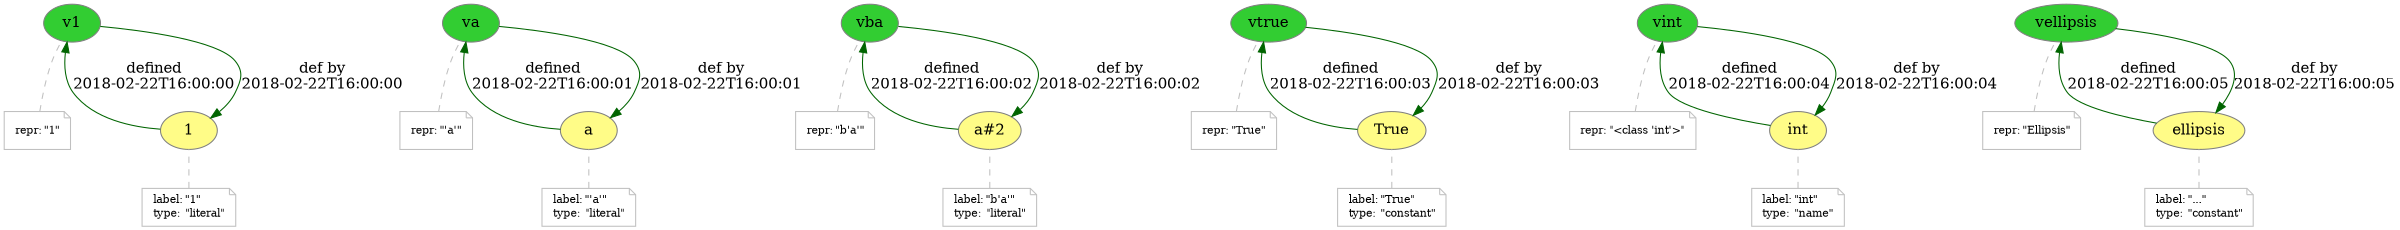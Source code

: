 digraph "PROV" { size="16,12"; rankdir="BT";
"http://example.org/1" [fillcolor="#FFFC87",color="#808080",style="filled",label="1",URL="http://example.org/1"]
"-attrs0" [color="gray",shape="note",fontsize="10",fontcolor="black",label=<<TABLE cellpadding="0" border="0">
	<TR>
	    <TD align="left">label:</TD>
	    <TD align="left">&quot;1&quot;</TD>
	</TR>
	<TR>
	    <TD align="left">type:</TD>
	    <TD align="left">&quot;literal&quot;</TD>
	</TR>
</TABLE>>]
"-attrs0" -> "http://example.org/1" [color="gray",style="dashed",arrowhead="none"]
"http://example.org/v1" [fillcolor="#32CD32",color="#808080",style="filled",label="v1",URL="http://example.org/v1"]
"-attrs1" [color="gray",shape="note",fontsize="10",fontcolor="black",label=<<TABLE cellpadding="0" border="0">
	<TR>
	    <TD align="left">repr:</TD>
	    <TD align="left">&quot;1&quot;</TD>
	</TR>
</TABLE>>]
"-attrs1" -> "http://example.org/v1" [color="gray",style="dashed",arrowhead="none"]
"http://example.org/1" -> "http://example.org/v1" [labelfontsize="8",labeldistance="1.5",color="darkgreen",labelangle="60.0",rotation="20",label="defined
2018-02-22T16:00:00"]
"http://example.org/v1" -> "http://example.org/1" [labelfontsize="8",labeldistance="1.5",color="darkgreen",labelangle="60.0",rotation="20",label="def by
2018-02-22T16:00:00"]
"http://example.org/a" [fillcolor="#FFFC87",color="#808080",style="filled",label="a",URL="http://example.org/a"]
"-attrs2" [color="gray",shape="note",fontsize="10",fontcolor="black",label=<<TABLE cellpadding="0" border="0">
	<TR>
	    <TD align="left">label:</TD>
	    <TD align="left">&quot;&#x27;a&#x27;&quot;</TD>
	</TR>
	<TR>
	    <TD align="left">type:</TD>
	    <TD align="left">&quot;literal&quot;</TD>
	</TR>
</TABLE>>]
"-attrs2" -> "http://example.org/a" [color="gray",style="dashed",arrowhead="none"]
"http://example.org/va" [fillcolor="#32CD32",color="#808080",style="filled",label="va",URL="http://example.org/va"]
"-attrs3" [color="gray",shape="note",fontsize="10",fontcolor="black",label=<<TABLE cellpadding="0" border="0">
	<TR>
	    <TD align="left">repr:</TD>
	    <TD align="left">&quot;&#x27;a&#x27;&quot;</TD>
	</TR>
</TABLE>>]
"-attrs3" -> "http://example.org/va" [color="gray",style="dashed",arrowhead="none"]
"http://example.org/a" -> "http://example.org/va" [labelfontsize="8",labeldistance="1.5",color="darkgreen",labelangle="60.0",rotation="20",label="defined
2018-02-22T16:00:01"]
"http://example.org/va" -> "http://example.org/a" [labelfontsize="8",labeldistance="1.5",color="darkgreen",labelangle="60.0",rotation="20",label="def by
2018-02-22T16:00:01"]
"http://example.org/a#2" [fillcolor="#FFFC87",color="#808080",style="filled",label="a#2",URL="http://example.org/a#2"]
"-attrs4" [color="gray",shape="note",fontsize="10",fontcolor="black",label=<<TABLE cellpadding="0" border="0">
	<TR>
	    <TD align="left">label:</TD>
	    <TD align="left">&quot;b&#x27;a&#x27;&quot;</TD>
	</TR>
	<TR>
	    <TD align="left">type:</TD>
	    <TD align="left">&quot;literal&quot;</TD>
	</TR>
</TABLE>>]
"-attrs4" -> "http://example.org/a#2" [color="gray",style="dashed",arrowhead="none"]
"http://example.org/vba" [fillcolor="#32CD32",color="#808080",style="filled",label="vba",URL="http://example.org/vba"]
"-attrs5" [color="gray",shape="note",fontsize="10",fontcolor="black",label=<<TABLE cellpadding="0" border="0">
	<TR>
	    <TD align="left">repr:</TD>
	    <TD align="left">&quot;b&#x27;a&#x27;&quot;</TD>
	</TR>
</TABLE>>]
"-attrs5" -> "http://example.org/vba" [color="gray",style="dashed",arrowhead="none"]
"http://example.org/a#2" -> "http://example.org/vba" [labelfontsize="8",labeldistance="1.5",color="darkgreen",labelangle="60.0",rotation="20",label="defined
2018-02-22T16:00:02"]
"http://example.org/vba" -> "http://example.org/a#2" [labelfontsize="8",labeldistance="1.5",color="darkgreen",labelangle="60.0",rotation="20",label="def by
2018-02-22T16:00:02"]
"http://example.org/True" [fillcolor="#FFFC87",color="#808080",style="filled",label="True",URL="http://example.org/True"]
"-attrs6" [color="gray",shape="note",fontsize="10",fontcolor="black",label=<<TABLE cellpadding="0" border="0">
	<TR>
	    <TD align="left">label:</TD>
	    <TD align="left">&quot;True&quot;</TD>
	</TR>
	<TR>
	    <TD align="left">type:</TD>
	    <TD align="left">&quot;constant&quot;</TD>
	</TR>
</TABLE>>]
"-attrs6" -> "http://example.org/True" [color="gray",style="dashed",arrowhead="none"]
"http://example.org/vtrue" [fillcolor="#32CD32",color="#808080",style="filled",label="vtrue",URL="http://example.org/vtrue"]
"-attrs7" [color="gray",shape="note",fontsize="10",fontcolor="black",label=<<TABLE cellpadding="0" border="0">
	<TR>
	    <TD align="left">repr:</TD>
	    <TD align="left">&quot;True&quot;</TD>
	</TR>
</TABLE>>]
"-attrs7" -> "http://example.org/vtrue" [color="gray",style="dashed",arrowhead="none"]
"http://example.org/True" -> "http://example.org/vtrue" [labelfontsize="8",labeldistance="1.5",color="darkgreen",labelangle="60.0",rotation="20",label="defined
2018-02-22T16:00:03"]
"http://example.org/vtrue" -> "http://example.org/True" [labelfontsize="8",labeldistance="1.5",color="darkgreen",labelangle="60.0",rotation="20",label="def by
2018-02-22T16:00:03"]
"http://example.org/int" [fillcolor="#FFFC87",color="#808080",style="filled",label="int",URL="http://example.org/int"]
"-attrs8" [color="gray",shape="note",fontsize="10",fontcolor="black",label=<<TABLE cellpadding="0" border="0">
	<TR>
	    <TD align="left">label:</TD>
	    <TD align="left">&quot;int&quot;</TD>
	</TR>
	<TR>
	    <TD align="left">type:</TD>
	    <TD align="left">&quot;name&quot;</TD>
	</TR>
</TABLE>>]
"-attrs8" -> "http://example.org/int" [color="gray",style="dashed",arrowhead="none"]
"http://example.org/vint" [fillcolor="#32CD32",color="#808080",style="filled",label="vint",URL="http://example.org/vint"]
"-attrs9" [color="gray",shape="note",fontsize="10",fontcolor="black",label=<<TABLE cellpadding="0" border="0">
	<TR>
	    <TD align="left">repr:</TD>
	    <TD align="left">&quot;&lt;class &#x27;int&#x27;&gt;&quot;</TD>
	</TR>
</TABLE>>]
"-attrs9" -> "http://example.org/vint" [color="gray",style="dashed",arrowhead="none"]
"http://example.org/int" -> "http://example.org/vint" [labelfontsize="8",labeldistance="1.5",color="darkgreen",labelangle="60.0",rotation="20",label="defined
2018-02-22T16:00:04"]
"http://example.org/vint" -> "http://example.org/int" [labelfontsize="8",labeldistance="1.5",color="darkgreen",labelangle="60.0",rotation="20",label="def by
2018-02-22T16:00:04"]
"http://example.org/ellipsis" [fillcolor="#FFFC87",color="#808080",style="filled",label="ellipsis",URL="http://example.org/ellipsis"]
"-attrs10" [color="gray",shape="note",fontsize="10",fontcolor="black",label=<<TABLE cellpadding="0" border="0">
	<TR>
	    <TD align="left">label:</TD>
	    <TD align="left">&quot;...&quot;</TD>
	</TR>
	<TR>
	    <TD align="left">type:</TD>
	    <TD align="left">&quot;constant&quot;</TD>
	</TR>
</TABLE>>]
"-attrs10" -> "http://example.org/ellipsis" [color="gray",style="dashed",arrowhead="none"]
"http://example.org/vellipsis" [fillcolor="#32CD32",color="#808080",style="filled",label="vellipsis",URL="http://example.org/vellipsis"]
"-attrs11" [color="gray",shape="note",fontsize="10",fontcolor="black",label=<<TABLE cellpadding="0" border="0">
	<TR>
	    <TD align="left">repr:</TD>
	    <TD align="left">&quot;Ellipsis&quot;</TD>
	</TR>
</TABLE>>]
"-attrs11" -> "http://example.org/vellipsis" [color="gray",style="dashed",arrowhead="none"]
"http://example.org/ellipsis" -> "http://example.org/vellipsis" [labelfontsize="8",labeldistance="1.5",color="darkgreen",labelangle="60.0",rotation="20",label="defined
2018-02-22T16:00:05"]
"http://example.org/vellipsis" -> "http://example.org/ellipsis" [labelfontsize="8",labeldistance="1.5",color="darkgreen",labelangle="60.0",rotation="20",label="def by
2018-02-22T16:00:05"]
}